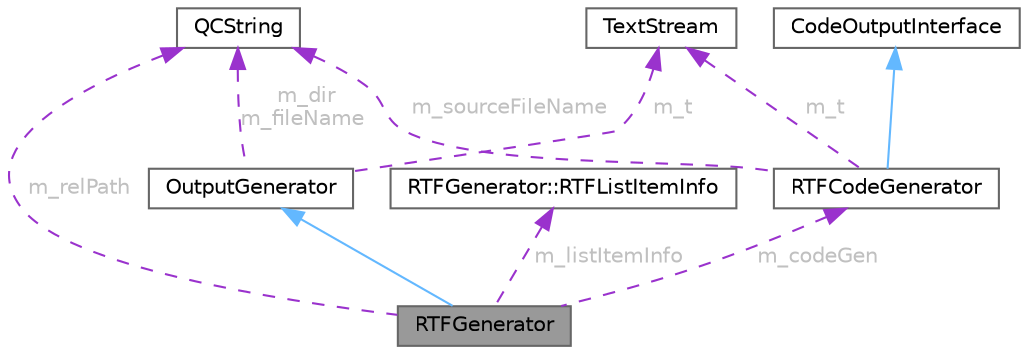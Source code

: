 digraph "RTFGenerator"
{
 // INTERACTIVE_SVG=YES
 // LATEX_PDF_SIZE
  bgcolor="transparent";
  edge [fontname=Helvetica,fontsize=10,labelfontname=Helvetica,labelfontsize=10];
  node [fontname=Helvetica,fontsize=10,shape=box,height=0.2,width=0.4];
  Node1 [label="RTFGenerator",height=0.2,width=0.4,color="gray40", fillcolor="grey60", style="filled", fontcolor="black",tooltip="Generator for RTF output."];
  Node2 -> Node1 [dir="back",color="steelblue1",style="solid"];
  Node2 [label="OutputGenerator",height=0.2,width=0.4,color="gray40", fillcolor="white", style="filled",URL="$d3/d8e/class_output_generator.html",tooltip="Abstract output generator."];
  Node3 -> Node2 [dir="back",color="darkorchid3",style="dashed",label=" m_t",fontcolor="grey" ];
  Node3 [label="TextStream",height=0.2,width=0.4,color="gray40", fillcolor="white", style="filled",URL="$d3/d30/class_text_stream.html",tooltip="Text streaming class that buffers data."];
  Node4 -> Node2 [dir="back",color="darkorchid3",style="dashed",label=" m_dir\nm_fileName",fontcolor="grey" ];
  Node4 [label="QCString",height=0.2,width=0.4,color="gray40", fillcolor="white", style="filled",URL="$d9/d45/class_q_c_string.html",tooltip="This is an alternative implementation of QCString."];
  Node4 -> Node1 [dir="back",color="darkorchid3",style="dashed",label=" m_relPath",fontcolor="grey" ];
  Node5 -> Node1 [dir="back",color="darkorchid3",style="dashed",label=" m_listItemInfo",fontcolor="grey" ];
  Node5 [label="RTFGenerator::RTFListItemInfo",height=0.2,width=0.4,color="gray40", fillcolor="white", style="filled",URL="$d3/d18/struct_r_t_f_generator_1_1_r_t_f_list_item_info.html",tooltip=" "];
  Node6 -> Node1 [dir="back",color="darkorchid3",style="dashed",label=" m_codeGen",fontcolor="grey" ];
  Node6 [label="RTFCodeGenerator",height=0.2,width=0.4,color="gray40", fillcolor="white", style="filled",URL="$d2/df7/class_r_t_f_code_generator.html",tooltip="Generator for RTF code fragments."];
  Node7 -> Node6 [dir="back",color="steelblue1",style="solid"];
  Node7 [label="CodeOutputInterface",height=0.2,width=0.4,color="gray40", fillcolor="white", style="filled",URL="$d5/d9c/class_code_output_interface.html",tooltip="Output interface for code parser."];
  Node3 -> Node6 [dir="back",color="darkorchid3",style="dashed",label=" m_t",fontcolor="grey" ];
  Node4 -> Node6 [dir="back",color="darkorchid3",style="dashed",label=" m_sourceFileName",fontcolor="grey" ];
}
